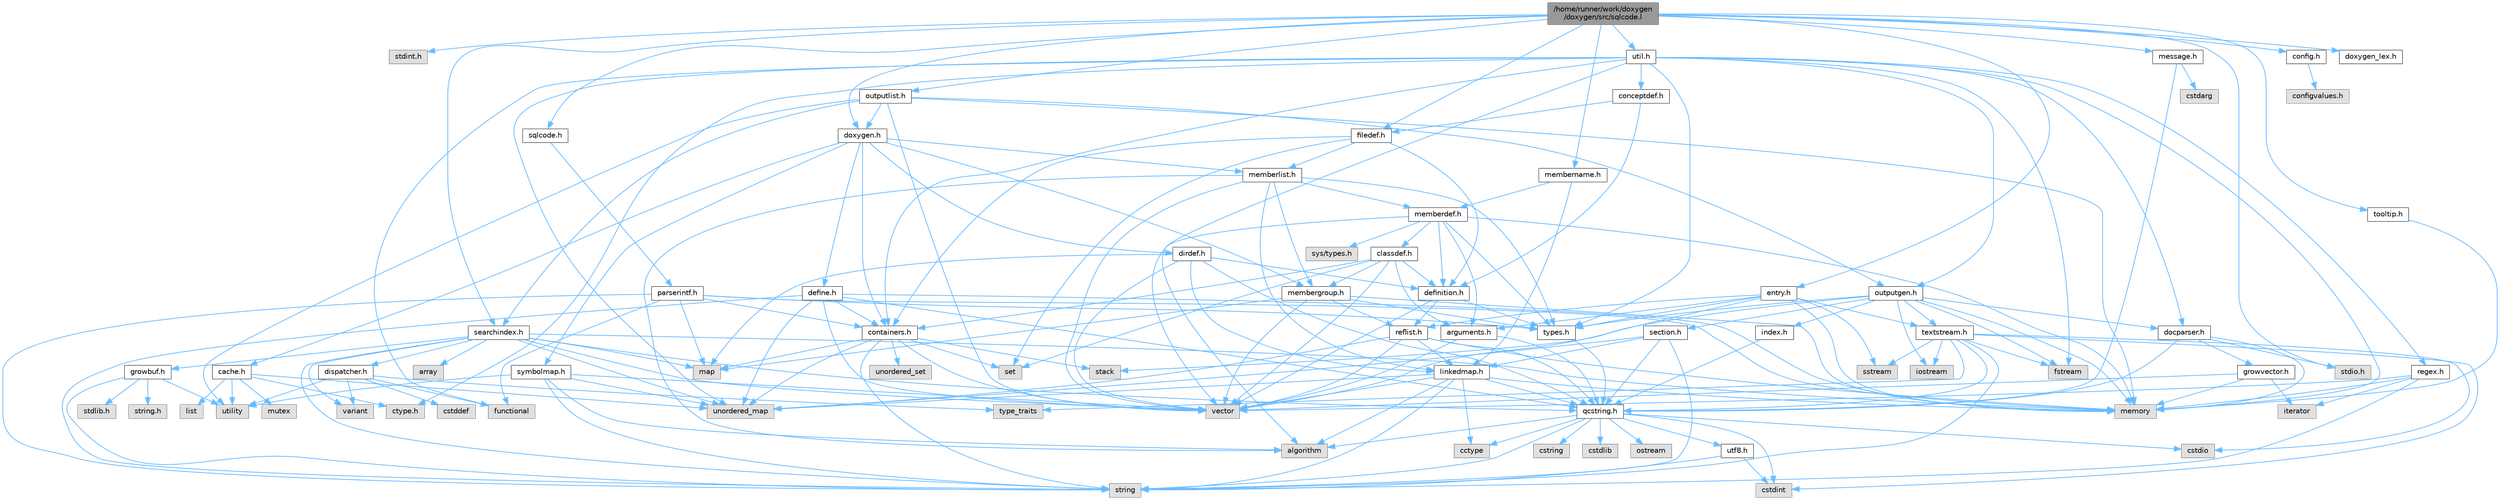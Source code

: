 digraph "/home/runner/work/doxygen/doxygen/src/sqlcode.l"
{
 // INTERACTIVE_SVG=YES
 // LATEX_PDF_SIZE
  bgcolor="transparent";
  edge [fontname=Helvetica,fontsize=10,labelfontname=Helvetica,labelfontsize=10];
  node [fontname=Helvetica,fontsize=10,shape=box,height=0.2,width=0.4];
  Node1 [label="/home/runner/work/doxygen\l/doxygen/src/sqlcode.l",height=0.2,width=0.4,color="gray40", fillcolor="grey60", style="filled", fontcolor="black",tooltip=" "];
  Node1 -> Node2 [color="steelblue1",style="solid"];
  Node2 [label="stdint.h",height=0.2,width=0.4,color="grey60", fillcolor="#E0E0E0", style="filled",tooltip=" "];
  Node1 -> Node3 [color="steelblue1",style="solid"];
  Node3 [label="stdio.h",height=0.2,width=0.4,color="grey60", fillcolor="#E0E0E0", style="filled",tooltip=" "];
  Node1 -> Node4 [color="steelblue1",style="solid"];
  Node4 [label="sqlcode.h",height=0.2,width=0.4,color="grey40", fillcolor="white", style="filled",URL="$d1/db2/sqlcode_8h.html",tooltip=" "];
  Node4 -> Node5 [color="steelblue1",style="solid"];
  Node5 [label="parserintf.h",height=0.2,width=0.4,color="grey40", fillcolor="white", style="filled",URL="$da/d55/parserintf_8h.html",tooltip=" "];
  Node5 -> Node6 [color="steelblue1",style="solid"];
  Node6 [label="functional",height=0.2,width=0.4,color="grey60", fillcolor="#E0E0E0", style="filled",tooltip=" "];
  Node5 -> Node7 [color="steelblue1",style="solid"];
  Node7 [label="memory",height=0.2,width=0.4,color="grey60", fillcolor="#E0E0E0", style="filled",tooltip=" "];
  Node5 -> Node8 [color="steelblue1",style="solid"];
  Node8 [label="map",height=0.2,width=0.4,color="grey60", fillcolor="#E0E0E0", style="filled",tooltip=" "];
  Node5 -> Node9 [color="steelblue1",style="solid"];
  Node9 [label="string",height=0.2,width=0.4,color="grey60", fillcolor="#E0E0E0", style="filled",tooltip=" "];
  Node5 -> Node10 [color="steelblue1",style="solid"];
  Node10 [label="types.h",height=0.2,width=0.4,color="grey40", fillcolor="white", style="filled",URL="$d9/d49/types_8h.html",tooltip="This file contains a number of basic enums and types."];
  Node10 -> Node11 [color="steelblue1",style="solid"];
  Node11 [label="qcstring.h",height=0.2,width=0.4,color="grey40", fillcolor="white", style="filled",URL="$d7/d5c/qcstring_8h.html",tooltip=" "];
  Node11 -> Node9 [color="steelblue1",style="solid"];
  Node11 -> Node12 [color="steelblue1",style="solid"];
  Node12 [label="algorithm",height=0.2,width=0.4,color="grey60", fillcolor="#E0E0E0", style="filled",tooltip=" "];
  Node11 -> Node13 [color="steelblue1",style="solid"];
  Node13 [label="cctype",height=0.2,width=0.4,color="grey60", fillcolor="#E0E0E0", style="filled",tooltip=" "];
  Node11 -> Node14 [color="steelblue1",style="solid"];
  Node14 [label="cstring",height=0.2,width=0.4,color="grey60", fillcolor="#E0E0E0", style="filled",tooltip=" "];
  Node11 -> Node15 [color="steelblue1",style="solid"];
  Node15 [label="cstdio",height=0.2,width=0.4,color="grey60", fillcolor="#E0E0E0", style="filled",tooltip=" "];
  Node11 -> Node16 [color="steelblue1",style="solid"];
  Node16 [label="cstdlib",height=0.2,width=0.4,color="grey60", fillcolor="#E0E0E0", style="filled",tooltip=" "];
  Node11 -> Node17 [color="steelblue1",style="solid"];
  Node17 [label="cstdint",height=0.2,width=0.4,color="grey60", fillcolor="#E0E0E0", style="filled",tooltip=" "];
  Node11 -> Node18 [color="steelblue1",style="solid"];
  Node18 [label="ostream",height=0.2,width=0.4,color="grey60", fillcolor="#E0E0E0", style="filled",tooltip=" "];
  Node11 -> Node19 [color="steelblue1",style="solid"];
  Node19 [label="utf8.h",height=0.2,width=0.4,color="grey40", fillcolor="white", style="filled",URL="$db/d7c/utf8_8h.html",tooltip="Various UTF8 related helper functions."];
  Node19 -> Node17 [color="steelblue1",style="solid"];
  Node19 -> Node9 [color="steelblue1",style="solid"];
  Node5 -> Node20 [color="steelblue1",style="solid"];
  Node20 [label="containers.h",height=0.2,width=0.4,color="grey40", fillcolor="white", style="filled",URL="$d5/d75/containers_8h.html",tooltip=" "];
  Node20 -> Node21 [color="steelblue1",style="solid"];
  Node21 [label="vector",height=0.2,width=0.4,color="grey60", fillcolor="#E0E0E0", style="filled",tooltip=" "];
  Node20 -> Node9 [color="steelblue1",style="solid"];
  Node20 -> Node22 [color="steelblue1",style="solid"];
  Node22 [label="set",height=0.2,width=0.4,color="grey60", fillcolor="#E0E0E0", style="filled",tooltip=" "];
  Node20 -> Node8 [color="steelblue1",style="solid"];
  Node20 -> Node23 [color="steelblue1",style="solid"];
  Node23 [label="unordered_set",height=0.2,width=0.4,color="grey60", fillcolor="#E0E0E0", style="filled",tooltip=" "];
  Node20 -> Node24 [color="steelblue1",style="solid"];
  Node24 [label="unordered_map",height=0.2,width=0.4,color="grey60", fillcolor="#E0E0E0", style="filled",tooltip=" "];
  Node20 -> Node25 [color="steelblue1",style="solid"];
  Node25 [label="stack",height=0.2,width=0.4,color="grey60", fillcolor="#E0E0E0", style="filled",tooltip=" "];
  Node1 -> Node26 [color="steelblue1",style="solid"];
  Node26 [label="entry.h",height=0.2,width=0.4,color="grey40", fillcolor="white", style="filled",URL="$d1/dc6/entry_8h.html",tooltip=" "];
  Node26 -> Node21 [color="steelblue1",style="solid"];
  Node26 -> Node7 [color="steelblue1",style="solid"];
  Node26 -> Node27 [color="steelblue1",style="solid"];
  Node27 [label="sstream",height=0.2,width=0.4,color="grey60", fillcolor="#E0E0E0", style="filled",tooltip=" "];
  Node26 -> Node10 [color="steelblue1",style="solid"];
  Node26 -> Node28 [color="steelblue1",style="solid"];
  Node28 [label="arguments.h",height=0.2,width=0.4,color="grey40", fillcolor="white", style="filled",URL="$df/d9b/arguments_8h.html",tooltip=" "];
  Node28 -> Node21 [color="steelblue1",style="solid"];
  Node28 -> Node11 [color="steelblue1",style="solid"];
  Node26 -> Node29 [color="steelblue1",style="solid"];
  Node29 [label="reflist.h",height=0.2,width=0.4,color="grey40", fillcolor="white", style="filled",URL="$d1/d02/reflist_8h.html",tooltip=" "];
  Node29 -> Node21 [color="steelblue1",style="solid"];
  Node29 -> Node24 [color="steelblue1",style="solid"];
  Node29 -> Node7 [color="steelblue1",style="solid"];
  Node29 -> Node11 [color="steelblue1",style="solid"];
  Node29 -> Node30 [color="steelblue1",style="solid"];
  Node30 [label="linkedmap.h",height=0.2,width=0.4,color="grey40", fillcolor="white", style="filled",URL="$da/de1/linkedmap_8h.html",tooltip=" "];
  Node30 -> Node24 [color="steelblue1",style="solid"];
  Node30 -> Node21 [color="steelblue1",style="solid"];
  Node30 -> Node7 [color="steelblue1",style="solid"];
  Node30 -> Node9 [color="steelblue1",style="solid"];
  Node30 -> Node12 [color="steelblue1",style="solid"];
  Node30 -> Node13 [color="steelblue1",style="solid"];
  Node30 -> Node11 [color="steelblue1",style="solid"];
  Node26 -> Node31 [color="steelblue1",style="solid"];
  Node31 [label="textstream.h",height=0.2,width=0.4,color="grey40", fillcolor="white", style="filled",URL="$d4/d7d/textstream_8h.html",tooltip=" "];
  Node31 -> Node9 [color="steelblue1",style="solid"];
  Node31 -> Node32 [color="steelblue1",style="solid"];
  Node32 [label="iostream",height=0.2,width=0.4,color="grey60", fillcolor="#E0E0E0", style="filled",tooltip=" "];
  Node31 -> Node27 [color="steelblue1",style="solid"];
  Node31 -> Node17 [color="steelblue1",style="solid"];
  Node31 -> Node15 [color="steelblue1",style="solid"];
  Node31 -> Node33 [color="steelblue1",style="solid"];
  Node33 [label="fstream",height=0.2,width=0.4,color="grey60", fillcolor="#E0E0E0", style="filled",tooltip=" "];
  Node31 -> Node34 [color="steelblue1",style="solid"];
  Node34 [label="type_traits",height=0.2,width=0.4,color="grey60", fillcolor="#E0E0E0", style="filled",tooltip=" "];
  Node31 -> Node11 [color="steelblue1",style="solid"];
  Node1 -> Node35 [color="steelblue1",style="solid"];
  Node35 [label="doxygen.h",height=0.2,width=0.4,color="grey40", fillcolor="white", style="filled",URL="$d1/da1/doxygen_8h.html",tooltip=" "];
  Node35 -> Node20 [color="steelblue1",style="solid"];
  Node35 -> Node36 [color="steelblue1",style="solid"];
  Node36 [label="membergroup.h",height=0.2,width=0.4,color="grey40", fillcolor="white", style="filled",URL="$d9/d11/membergroup_8h.html",tooltip=" "];
  Node36 -> Node21 [color="steelblue1",style="solid"];
  Node36 -> Node8 [color="steelblue1",style="solid"];
  Node36 -> Node7 [color="steelblue1",style="solid"];
  Node36 -> Node10 [color="steelblue1",style="solid"];
  Node36 -> Node29 [color="steelblue1",style="solid"];
  Node35 -> Node37 [color="steelblue1",style="solid"];
  Node37 [label="dirdef.h",height=0.2,width=0.4,color="grey40", fillcolor="white", style="filled",URL="$d6/d15/dirdef_8h.html",tooltip=" "];
  Node37 -> Node21 [color="steelblue1",style="solid"];
  Node37 -> Node8 [color="steelblue1",style="solid"];
  Node37 -> Node11 [color="steelblue1",style="solid"];
  Node37 -> Node30 [color="steelblue1",style="solid"];
  Node37 -> Node38 [color="steelblue1",style="solid"];
  Node38 [label="definition.h",height=0.2,width=0.4,color="grey40", fillcolor="white", style="filled",URL="$df/da1/definition_8h.html",tooltip=" "];
  Node38 -> Node21 [color="steelblue1",style="solid"];
  Node38 -> Node10 [color="steelblue1",style="solid"];
  Node38 -> Node29 [color="steelblue1",style="solid"];
  Node35 -> Node39 [color="steelblue1",style="solid"];
  Node39 [label="memberlist.h",height=0.2,width=0.4,color="grey40", fillcolor="white", style="filled",URL="$dd/d78/memberlist_8h.html",tooltip=" "];
  Node39 -> Node21 [color="steelblue1",style="solid"];
  Node39 -> Node12 [color="steelblue1",style="solid"];
  Node39 -> Node40 [color="steelblue1",style="solid"];
  Node40 [label="memberdef.h",height=0.2,width=0.4,color="grey40", fillcolor="white", style="filled",URL="$d4/d46/memberdef_8h.html",tooltip=" "];
  Node40 -> Node21 [color="steelblue1",style="solid"];
  Node40 -> Node7 [color="steelblue1",style="solid"];
  Node40 -> Node41 [color="steelblue1",style="solid"];
  Node41 [label="sys/types.h",height=0.2,width=0.4,color="grey60", fillcolor="#E0E0E0", style="filled",tooltip=" "];
  Node40 -> Node10 [color="steelblue1",style="solid"];
  Node40 -> Node38 [color="steelblue1",style="solid"];
  Node40 -> Node28 [color="steelblue1",style="solid"];
  Node40 -> Node42 [color="steelblue1",style="solid"];
  Node42 [label="classdef.h",height=0.2,width=0.4,color="grey40", fillcolor="white", style="filled",URL="$d1/da6/classdef_8h.html",tooltip=" "];
  Node42 -> Node21 [color="steelblue1",style="solid"];
  Node42 -> Node22 [color="steelblue1",style="solid"];
  Node42 -> Node20 [color="steelblue1",style="solid"];
  Node42 -> Node38 [color="steelblue1",style="solid"];
  Node42 -> Node28 [color="steelblue1",style="solid"];
  Node42 -> Node36 [color="steelblue1",style="solid"];
  Node39 -> Node30 [color="steelblue1",style="solid"];
  Node39 -> Node10 [color="steelblue1",style="solid"];
  Node39 -> Node36 [color="steelblue1",style="solid"];
  Node35 -> Node43 [color="steelblue1",style="solid"];
  Node43 [label="define.h",height=0.2,width=0.4,color="grey40", fillcolor="white", style="filled",URL="$df/d67/define_8h.html",tooltip=" "];
  Node43 -> Node21 [color="steelblue1",style="solid"];
  Node43 -> Node7 [color="steelblue1",style="solid"];
  Node43 -> Node9 [color="steelblue1",style="solid"];
  Node43 -> Node24 [color="steelblue1",style="solid"];
  Node43 -> Node11 [color="steelblue1",style="solid"];
  Node43 -> Node20 [color="steelblue1",style="solid"];
  Node35 -> Node44 [color="steelblue1",style="solid"];
  Node44 [label="cache.h",height=0.2,width=0.4,color="grey40", fillcolor="white", style="filled",URL="$d3/d26/cache_8h.html",tooltip=" "];
  Node44 -> Node45 [color="steelblue1",style="solid"];
  Node45 [label="list",height=0.2,width=0.4,color="grey60", fillcolor="#E0E0E0", style="filled",tooltip=" "];
  Node44 -> Node24 [color="steelblue1",style="solid"];
  Node44 -> Node46 [color="steelblue1",style="solid"];
  Node46 [label="mutex",height=0.2,width=0.4,color="grey60", fillcolor="#E0E0E0", style="filled",tooltip=" "];
  Node44 -> Node47 [color="steelblue1",style="solid"];
  Node47 [label="utility",height=0.2,width=0.4,color="grey60", fillcolor="#E0E0E0", style="filled",tooltip=" "];
  Node44 -> Node48 [color="steelblue1",style="solid"];
  Node48 [label="ctype.h",height=0.2,width=0.4,color="grey60", fillcolor="#E0E0E0", style="filled",tooltip=" "];
  Node35 -> Node49 [color="steelblue1",style="solid"];
  Node49 [label="symbolmap.h",height=0.2,width=0.4,color="grey40", fillcolor="white", style="filled",URL="$d7/ddd/symbolmap_8h.html",tooltip=" "];
  Node49 -> Node12 [color="steelblue1",style="solid"];
  Node49 -> Node24 [color="steelblue1",style="solid"];
  Node49 -> Node21 [color="steelblue1",style="solid"];
  Node49 -> Node9 [color="steelblue1",style="solid"];
  Node49 -> Node47 [color="steelblue1",style="solid"];
  Node1 -> Node50 [color="steelblue1",style="solid"];
  Node50 [label="outputlist.h",height=0.2,width=0.4,color="grey40", fillcolor="white", style="filled",URL="$d2/db9/outputlist_8h.html",tooltip=" "];
  Node50 -> Node47 [color="steelblue1",style="solid"];
  Node50 -> Node21 [color="steelblue1",style="solid"];
  Node50 -> Node7 [color="steelblue1",style="solid"];
  Node50 -> Node51 [color="steelblue1",style="solid"];
  Node51 [label="outputgen.h",height=0.2,width=0.4,color="grey40", fillcolor="white", style="filled",URL="$df/d06/outputgen_8h.html",tooltip=" "];
  Node51 -> Node7 [color="steelblue1",style="solid"];
  Node51 -> Node25 [color="steelblue1",style="solid"];
  Node51 -> Node32 [color="steelblue1",style="solid"];
  Node51 -> Node33 [color="steelblue1",style="solid"];
  Node51 -> Node10 [color="steelblue1",style="solid"];
  Node51 -> Node52 [color="steelblue1",style="solid"];
  Node52 [label="index.h",height=0.2,width=0.4,color="grey40", fillcolor="white", style="filled",URL="$d1/db5/index_8h.html",tooltip=" "];
  Node52 -> Node11 [color="steelblue1",style="solid"];
  Node51 -> Node53 [color="steelblue1",style="solid"];
  Node53 [label="section.h",height=0.2,width=0.4,color="grey40", fillcolor="white", style="filled",URL="$d1/d2a/section_8h.html",tooltip=" "];
  Node53 -> Node9 [color="steelblue1",style="solid"];
  Node53 -> Node24 [color="steelblue1",style="solid"];
  Node53 -> Node11 [color="steelblue1",style="solid"];
  Node53 -> Node30 [color="steelblue1",style="solid"];
  Node51 -> Node31 [color="steelblue1",style="solid"];
  Node51 -> Node54 [color="steelblue1",style="solid"];
  Node54 [label="docparser.h",height=0.2,width=0.4,color="grey40", fillcolor="white", style="filled",URL="$de/d9c/docparser_8h.html",tooltip=" "];
  Node54 -> Node3 [color="steelblue1",style="solid"];
  Node54 -> Node7 [color="steelblue1",style="solid"];
  Node54 -> Node11 [color="steelblue1",style="solid"];
  Node54 -> Node55 [color="steelblue1",style="solid"];
  Node55 [label="growvector.h",height=0.2,width=0.4,color="grey40", fillcolor="white", style="filled",URL="$d7/d50/growvector_8h.html",tooltip=" "];
  Node55 -> Node21 [color="steelblue1",style="solid"];
  Node55 -> Node7 [color="steelblue1",style="solid"];
  Node55 -> Node56 [color="steelblue1",style="solid"];
  Node56 [label="iterator",height=0.2,width=0.4,color="grey60", fillcolor="#E0E0E0", style="filled",tooltip=" "];
  Node50 -> Node57 [color="steelblue1",style="solid"];
  Node57 [label="searchindex.h",height=0.2,width=0.4,color="grey40", fillcolor="white", style="filled",URL="$de/d07/searchindex_8h.html",tooltip="Web server based search engine."];
  Node57 -> Node7 [color="steelblue1",style="solid"];
  Node57 -> Node21 [color="steelblue1",style="solid"];
  Node57 -> Node8 [color="steelblue1",style="solid"];
  Node57 -> Node24 [color="steelblue1",style="solid"];
  Node57 -> Node9 [color="steelblue1",style="solid"];
  Node57 -> Node58 [color="steelblue1",style="solid"];
  Node58 [label="array",height=0.2,width=0.4,color="grey60", fillcolor="#E0E0E0", style="filled",tooltip=" "];
  Node57 -> Node59 [color="steelblue1",style="solid"];
  Node59 [label="variant",height=0.2,width=0.4,color="grey60", fillcolor="#E0E0E0", style="filled",tooltip=" "];
  Node57 -> Node11 [color="steelblue1",style="solid"];
  Node57 -> Node60 [color="steelblue1",style="solid"];
  Node60 [label="growbuf.h",height=0.2,width=0.4,color="grey40", fillcolor="white", style="filled",URL="$dd/d72/growbuf_8h.html",tooltip=" "];
  Node60 -> Node47 [color="steelblue1",style="solid"];
  Node60 -> Node61 [color="steelblue1",style="solid"];
  Node61 [label="stdlib.h",height=0.2,width=0.4,color="grey60", fillcolor="#E0E0E0", style="filled",tooltip=" "];
  Node60 -> Node62 [color="steelblue1",style="solid"];
  Node62 [label="string.h",height=0.2,width=0.4,color="grey60", fillcolor="#E0E0E0", style="filled",tooltip=" "];
  Node60 -> Node9 [color="steelblue1",style="solid"];
  Node57 -> Node63 [color="steelblue1",style="solid"];
  Node63 [label="dispatcher.h",height=0.2,width=0.4,color="grey40", fillcolor="white", style="filled",URL="$da/d73/dispatcher_8h.html",tooltip=" "];
  Node63 -> Node64 [color="steelblue1",style="solid"];
  Node64 [label="cstddef",height=0.2,width=0.4,color="grey60", fillcolor="#E0E0E0", style="filled",tooltip=" "];
  Node63 -> Node47 [color="steelblue1",style="solid"];
  Node63 -> Node6 [color="steelblue1",style="solid"];
  Node63 -> Node59 [color="steelblue1",style="solid"];
  Node63 -> Node34 [color="steelblue1",style="solid"];
  Node50 -> Node35 [color="steelblue1",style="solid"];
  Node1 -> Node65 [color="steelblue1",style="solid"];
  Node65 [label="util.h",height=0.2,width=0.4,color="grey40", fillcolor="white", style="filled",URL="$d8/d3c/util_8h.html",tooltip="A bunch of utility functions."];
  Node65 -> Node7 [color="steelblue1",style="solid"];
  Node65 -> Node24 [color="steelblue1",style="solid"];
  Node65 -> Node12 [color="steelblue1",style="solid"];
  Node65 -> Node6 [color="steelblue1",style="solid"];
  Node65 -> Node33 [color="steelblue1",style="solid"];
  Node65 -> Node48 [color="steelblue1",style="solid"];
  Node65 -> Node10 [color="steelblue1",style="solid"];
  Node65 -> Node54 [color="steelblue1",style="solid"];
  Node65 -> Node20 [color="steelblue1",style="solid"];
  Node65 -> Node51 [color="steelblue1",style="solid"];
  Node65 -> Node66 [color="steelblue1",style="solid"];
  Node66 [label="regex.h",height=0.2,width=0.4,color="grey40", fillcolor="white", style="filled",URL="$d1/d21/regex_8h.html",tooltip=" "];
  Node66 -> Node7 [color="steelblue1",style="solid"];
  Node66 -> Node9 [color="steelblue1",style="solid"];
  Node66 -> Node21 [color="steelblue1",style="solid"];
  Node66 -> Node56 [color="steelblue1",style="solid"];
  Node65 -> Node67 [color="steelblue1",style="solid"];
  Node67 [label="conceptdef.h",height=0.2,width=0.4,color="grey40", fillcolor="white", style="filled",URL="$da/df1/conceptdef_8h.html",tooltip=" "];
  Node67 -> Node38 [color="steelblue1",style="solid"];
  Node67 -> Node68 [color="steelblue1",style="solid"];
  Node68 [label="filedef.h",height=0.2,width=0.4,color="grey40", fillcolor="white", style="filled",URL="$d4/d3a/filedef_8h.html",tooltip=" "];
  Node68 -> Node22 [color="steelblue1",style="solid"];
  Node68 -> Node38 [color="steelblue1",style="solid"];
  Node68 -> Node39 [color="steelblue1",style="solid"];
  Node68 -> Node20 [color="steelblue1",style="solid"];
  Node1 -> Node69 [color="steelblue1",style="solid"];
  Node69 [label="membername.h",height=0.2,width=0.4,color="grey40", fillcolor="white", style="filled",URL="$d7/dfc/membername_8h.html",tooltip=" "];
  Node69 -> Node40 [color="steelblue1",style="solid"];
  Node69 -> Node30 [color="steelblue1",style="solid"];
  Node1 -> Node57 [color="steelblue1",style="solid"];
  Node1 -> Node70 [color="steelblue1",style="solid"];
  Node70 [label="config.h",height=0.2,width=0.4,color="grey40", fillcolor="white", style="filled",URL="$db/d16/config_8h.html",tooltip=" "];
  Node70 -> Node71 [color="steelblue1",style="solid"];
  Node71 [label="configvalues.h",height=0.2,width=0.4,color="grey60", fillcolor="#E0E0E0", style="filled",tooltip=" "];
  Node1 -> Node68 [color="steelblue1",style="solid"];
  Node1 -> Node72 [color="steelblue1",style="solid"];
  Node72 [label="tooltip.h",height=0.2,width=0.4,color="grey40", fillcolor="white", style="filled",URL="$db/d83/tooltip_8h.html",tooltip=" "];
  Node72 -> Node7 [color="steelblue1",style="solid"];
  Node1 -> Node73 [color="steelblue1",style="solid"];
  Node73 [label="message.h",height=0.2,width=0.4,color="grey40", fillcolor="white", style="filled",URL="$d2/d0d/message_8h.html",tooltip=" "];
  Node73 -> Node74 [color="steelblue1",style="solid"];
  Node74 [label="cstdarg",height=0.2,width=0.4,color="grey60", fillcolor="#E0E0E0", style="filled",tooltip=" "];
  Node73 -> Node11 [color="steelblue1",style="solid"];
  Node1 -> Node75 [color="steelblue1",style="solid"];
  Node75 [label="doxygen_lex.h",height=0.2,width=0.4,color="grey40", fillcolor="white", style="filled",URL="$d6/da5/doxygen__lex_8h.html",tooltip=" "];
}
